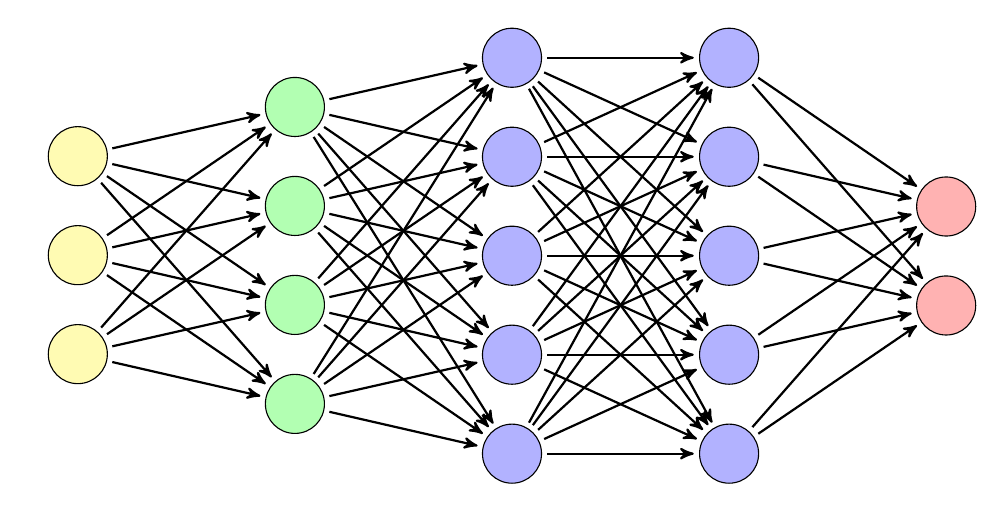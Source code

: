 \usetikzlibrary{shapes.misc,positioning,graphs,arrows}
\large
\def\scale{0.5}

\begin{tikzpicture}[scale=\scale]
\tikzset{>=stealth'}
\tikzset{every edge/.append style={thick, shorten >=2pt, shorten <=2pt}}
\tikzset{node distance=5mm and 20mm}
\tikzset{layer/.style={
	circle,minimum height=15mm,
	draw=black,
	fill=#1!30,
	scale=\scale
	},
	layer/.default={yellow}
}

\node[layer] (in0) {};
\foreach \x in {1,2}
{
  \pgfmathtruncatemacro{\i}{\x - 1}
  \node[layer, below=of in\i] (in\x) {};	
}

\def\name{l0}
\def\color{green}
\node[layer=\color, right=of in0, yshift=12.5mm] (\name0) {};
\foreach \x in {1,...,3}
{
  \pgfmathtruncatemacro{\i}{\x - 1}
  \node[layer=\color, below=of \name\i] (\name\x) {};	
}

\foreach \x in {0,...,2}
  \foreach \y in {0,...,3}
  	\path (in\x) edge[->] (l0\y);

\def\name{l1}
\def\color{blue}
\node[layer=\color, right=of l00, yshift=12.5mm] (\name0) {};
\foreach \x in {1,...,4}
{
  \pgfmathtruncatemacro{\i}{\x - 1}
  \node[layer=\color, below=of \name\i] (\name\x) {};	
}

\foreach \x in {0,...,3}
  \foreach \y in {0,...,4}
  	\path (l0\x) edge[->] (l1\y);


\def\name{l2}
\def\color{blue}
\node[layer=\color, right=of l10] (\name0) {};
\foreach \x in {1,...,4}
{
  \pgfmathtruncatemacro{\i}{\x - 1}
  \node[layer=\color, below=of \name\i] (\name\x) {};	
}

\foreach \x in {0,...,4}
  \foreach \y in {0,...,4}
  	\path (l1\x) edge[->] (l2\y);

\def\name{out}
\def\color{red}
\node[layer=\color, right=of l22, yshift=12.5mm] (\name0) {};
\foreach \x in {1}
{
  \pgfmathtruncatemacro{\i}{\x - 1}
  \node[layer=\color, below=of \name\i] (\name\x) {};	
}

\foreach \x in {0,...,4}
  \foreach \y in {0,1}
  	\path (l2\x) edge[->] (out\y);

\end{tikzpicture}